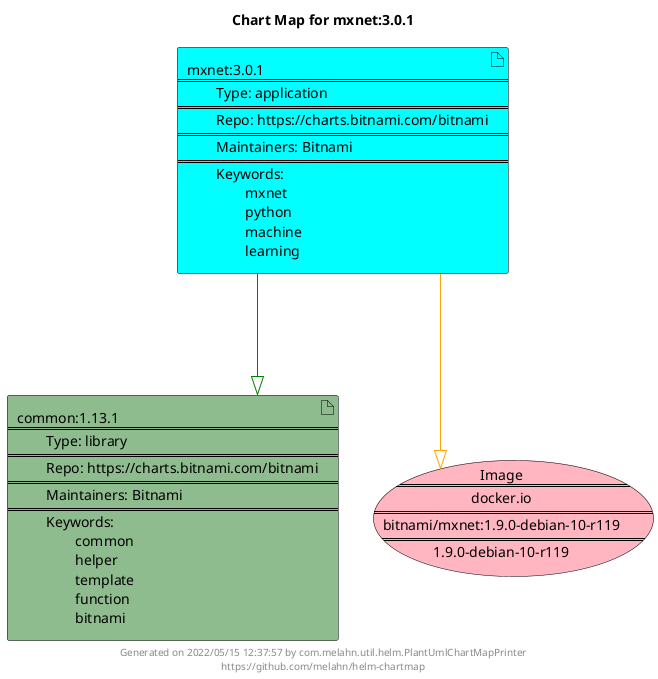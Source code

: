 @startuml
skinparam linetype ortho
skinparam backgroundColor white
skinparam usecaseBorderColor black
skinparam usecaseArrowColor LightSlateGray
skinparam artifactBorderColor black
skinparam artifactArrowColor LightSlateGray

title Chart Map for mxnet:3.0.1

'There are 2 referenced Helm Charts
artifact "common:1.13.1\n====\n\tType: library\n====\n\tRepo: https://charts.bitnami.com/bitnami\n====\n\tMaintainers: Bitnami\n====\n\tKeywords: \n\t\tcommon\n\t\thelper\n\t\ttemplate\n\t\tfunction\n\t\tbitnami" as common_1_13_1 #DarkSeaGreen
artifact "mxnet:3.0.1\n====\n\tType: application\n====\n\tRepo: https://charts.bitnami.com/bitnami\n====\n\tMaintainers: Bitnami\n====\n\tKeywords: \n\t\tmxnet\n\t\tpython\n\t\tmachine\n\t\tlearning" as mxnet_3_0_1 #Aqua

'There is one referenced Docker Image
usecase "Image\n====\ndocker.io\n====\nbitnami/mxnet:1.9.0-debian-10-r119\n====\n1.9.0-debian-10-r119" as docker_io_bitnami_mxnet_1_9_0_debian_10_r119 #LightPink

'Chart Dependencies
mxnet_3_0_1--[#green]-|>common_1_13_1
mxnet_3_0_1--[#orange]-|>docker_io_bitnami_mxnet_1_9_0_debian_10_r119

center footer Generated on 2022/05/15 12:37:57 by com.melahn.util.helm.PlantUmlChartMapPrinter\nhttps://github.com/melahn/helm-chartmap
@enduml

